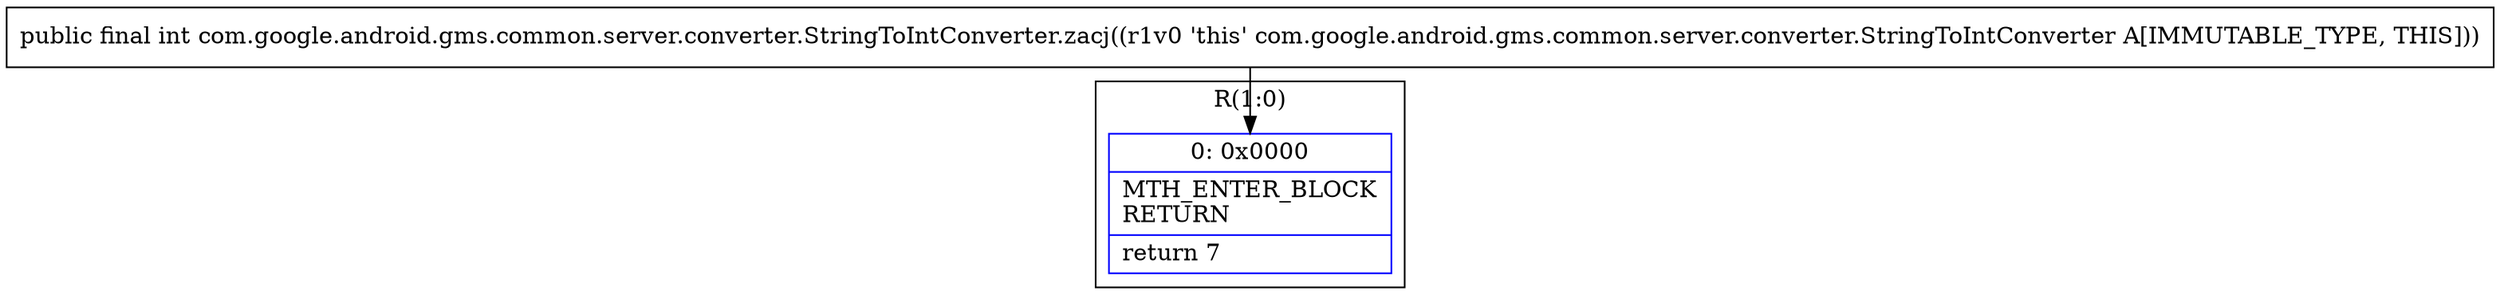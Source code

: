digraph "CFG forcom.google.android.gms.common.server.converter.StringToIntConverter.zacj()I" {
subgraph cluster_Region_524807885 {
label = "R(1:0)";
node [shape=record,color=blue];
Node_0 [shape=record,label="{0\:\ 0x0000|MTH_ENTER_BLOCK\lRETURN\l|return 7\l}"];
}
MethodNode[shape=record,label="{public final int com.google.android.gms.common.server.converter.StringToIntConverter.zacj((r1v0 'this' com.google.android.gms.common.server.converter.StringToIntConverter A[IMMUTABLE_TYPE, THIS])) }"];
MethodNode -> Node_0;
}

